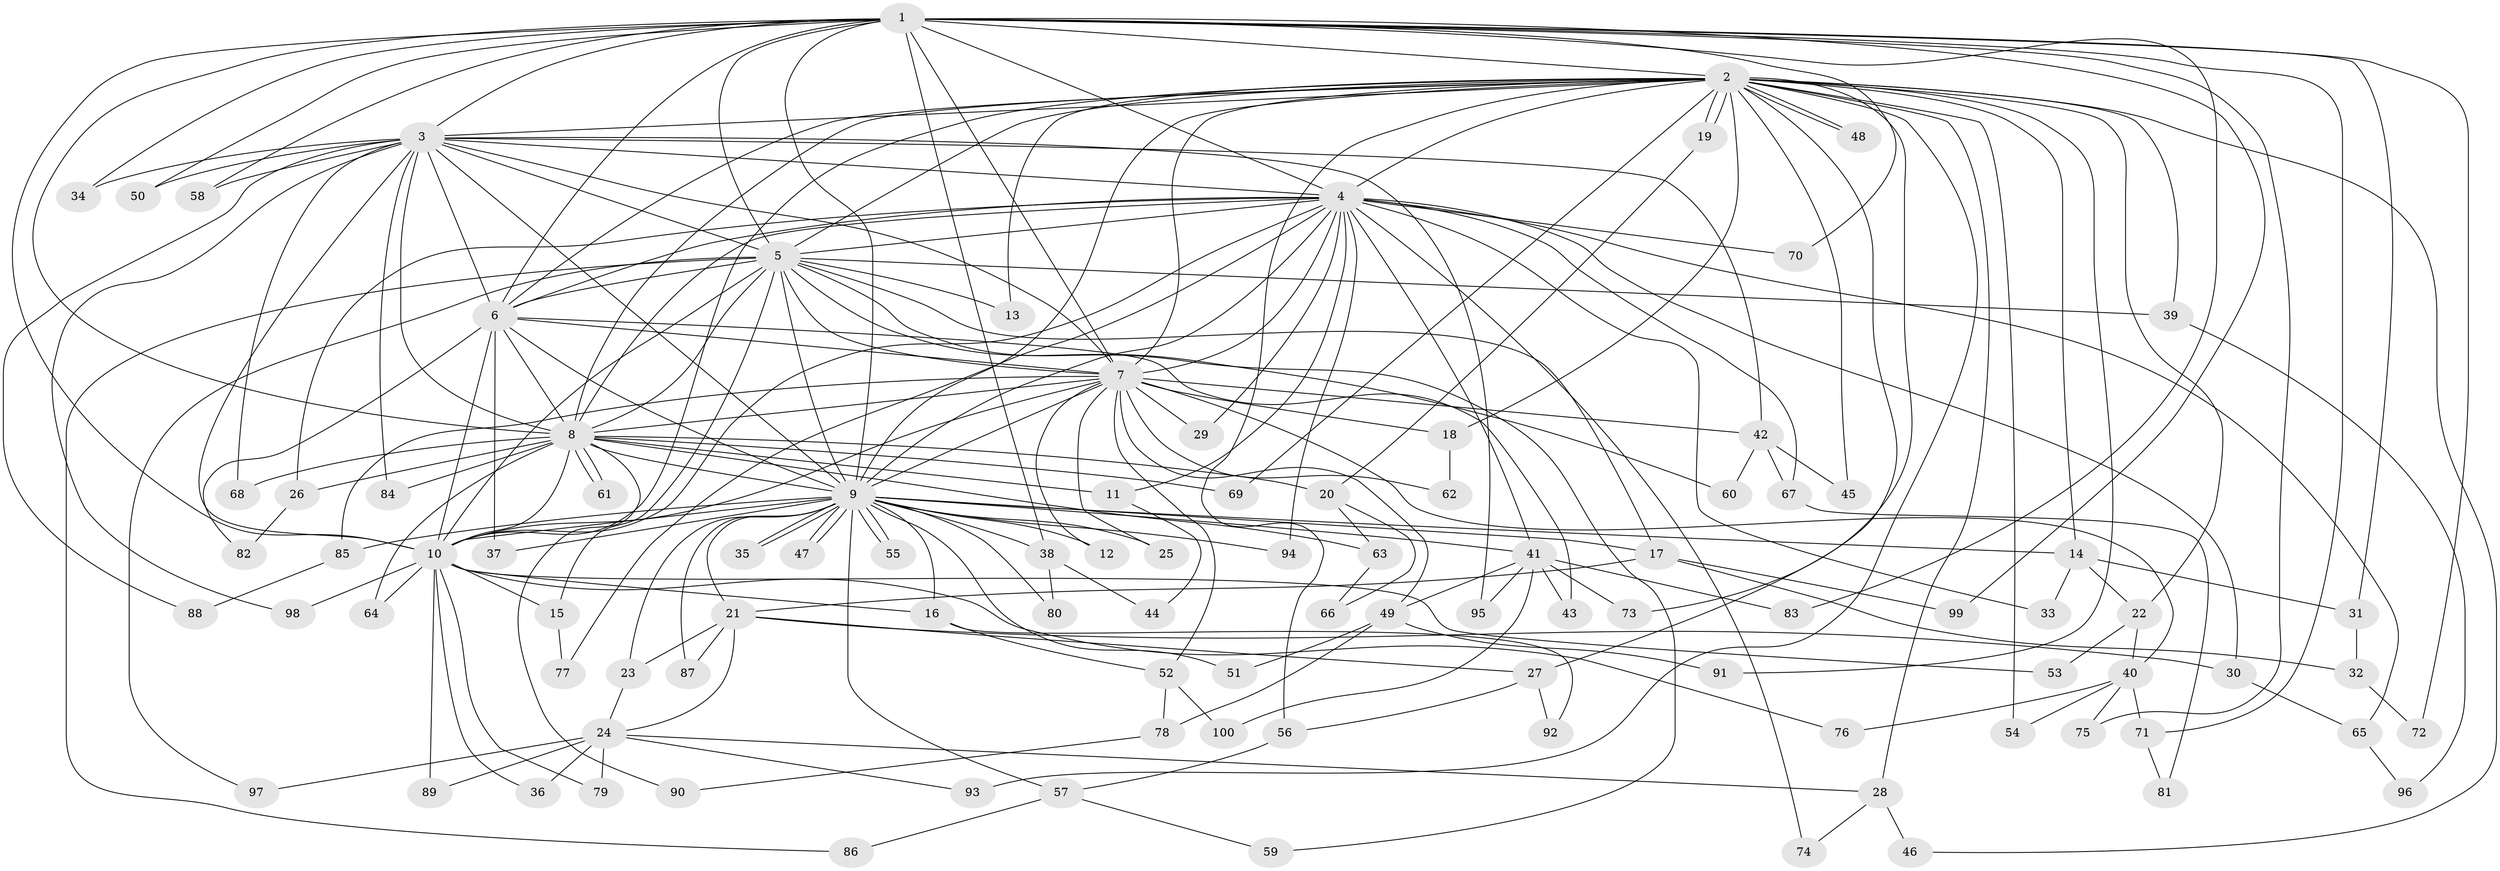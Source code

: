 // Generated by graph-tools (version 1.1) at 2025/38/02/21/25 10:38:53]
// undirected, 100 vertices, 225 edges
graph export_dot {
graph [start="1"]
  node [color=gray90,style=filled];
  1;
  2;
  3;
  4;
  5;
  6;
  7;
  8;
  9;
  10;
  11;
  12;
  13;
  14;
  15;
  16;
  17;
  18;
  19;
  20;
  21;
  22;
  23;
  24;
  25;
  26;
  27;
  28;
  29;
  30;
  31;
  32;
  33;
  34;
  35;
  36;
  37;
  38;
  39;
  40;
  41;
  42;
  43;
  44;
  45;
  46;
  47;
  48;
  49;
  50;
  51;
  52;
  53;
  54;
  55;
  56;
  57;
  58;
  59;
  60;
  61;
  62;
  63;
  64;
  65;
  66;
  67;
  68;
  69;
  70;
  71;
  72;
  73;
  74;
  75;
  76;
  77;
  78;
  79;
  80;
  81;
  82;
  83;
  84;
  85;
  86;
  87;
  88;
  89;
  90;
  91;
  92;
  93;
  94;
  95;
  96;
  97;
  98;
  99;
  100;
  1 -- 2;
  1 -- 3;
  1 -- 4;
  1 -- 5;
  1 -- 6;
  1 -- 7;
  1 -- 8;
  1 -- 9;
  1 -- 10;
  1 -- 31;
  1 -- 34;
  1 -- 38;
  1 -- 50;
  1 -- 58;
  1 -- 70;
  1 -- 71;
  1 -- 72;
  1 -- 75;
  1 -- 83;
  1 -- 99;
  2 -- 3;
  2 -- 4;
  2 -- 5;
  2 -- 6;
  2 -- 7;
  2 -- 8;
  2 -- 9;
  2 -- 10;
  2 -- 13;
  2 -- 14;
  2 -- 18;
  2 -- 19;
  2 -- 19;
  2 -- 22;
  2 -- 27;
  2 -- 28;
  2 -- 39;
  2 -- 45;
  2 -- 46;
  2 -- 48;
  2 -- 48;
  2 -- 54;
  2 -- 56;
  2 -- 69;
  2 -- 73;
  2 -- 91;
  2 -- 93;
  3 -- 4;
  3 -- 5;
  3 -- 6;
  3 -- 7;
  3 -- 8;
  3 -- 9;
  3 -- 10;
  3 -- 34;
  3 -- 42;
  3 -- 50;
  3 -- 58;
  3 -- 68;
  3 -- 84;
  3 -- 88;
  3 -- 95;
  3 -- 98;
  4 -- 5;
  4 -- 6;
  4 -- 7;
  4 -- 8;
  4 -- 9;
  4 -- 10;
  4 -- 11;
  4 -- 26;
  4 -- 29;
  4 -- 30;
  4 -- 33;
  4 -- 41;
  4 -- 65;
  4 -- 67;
  4 -- 70;
  4 -- 74;
  4 -- 77;
  4 -- 94;
  5 -- 6;
  5 -- 7;
  5 -- 8;
  5 -- 9;
  5 -- 10;
  5 -- 13;
  5 -- 15;
  5 -- 17;
  5 -- 39;
  5 -- 59;
  5 -- 60;
  5 -- 86;
  5 -- 97;
  6 -- 7;
  6 -- 8;
  6 -- 9;
  6 -- 10;
  6 -- 37;
  6 -- 43;
  6 -- 82;
  7 -- 8;
  7 -- 9;
  7 -- 10;
  7 -- 12;
  7 -- 18;
  7 -- 25;
  7 -- 29;
  7 -- 40;
  7 -- 42;
  7 -- 49;
  7 -- 52;
  7 -- 62;
  7 -- 85;
  8 -- 9;
  8 -- 10;
  8 -- 11;
  8 -- 20;
  8 -- 26;
  8 -- 61;
  8 -- 61;
  8 -- 63;
  8 -- 64;
  8 -- 68;
  8 -- 69;
  8 -- 84;
  8 -- 90;
  9 -- 10;
  9 -- 12;
  9 -- 14;
  9 -- 16;
  9 -- 17;
  9 -- 21;
  9 -- 23;
  9 -- 25;
  9 -- 35;
  9 -- 35;
  9 -- 37;
  9 -- 38;
  9 -- 41;
  9 -- 47;
  9 -- 47;
  9 -- 51;
  9 -- 55;
  9 -- 55;
  9 -- 57;
  9 -- 80;
  9 -- 85;
  9 -- 87;
  9 -- 94;
  10 -- 15;
  10 -- 16;
  10 -- 36;
  10 -- 53;
  10 -- 64;
  10 -- 76;
  10 -- 79;
  10 -- 89;
  10 -- 98;
  11 -- 44;
  14 -- 22;
  14 -- 31;
  14 -- 33;
  15 -- 77;
  16 -- 52;
  16 -- 92;
  17 -- 21;
  17 -- 32;
  17 -- 99;
  18 -- 62;
  19 -- 20;
  20 -- 63;
  20 -- 66;
  21 -- 23;
  21 -- 24;
  21 -- 27;
  21 -- 30;
  21 -- 87;
  22 -- 40;
  22 -- 53;
  23 -- 24;
  24 -- 28;
  24 -- 36;
  24 -- 79;
  24 -- 89;
  24 -- 93;
  24 -- 97;
  26 -- 82;
  27 -- 56;
  27 -- 92;
  28 -- 46;
  28 -- 74;
  30 -- 65;
  31 -- 32;
  32 -- 72;
  38 -- 44;
  38 -- 80;
  39 -- 96;
  40 -- 54;
  40 -- 71;
  40 -- 75;
  40 -- 76;
  41 -- 43;
  41 -- 49;
  41 -- 73;
  41 -- 83;
  41 -- 95;
  41 -- 100;
  42 -- 45;
  42 -- 60;
  42 -- 67;
  49 -- 51;
  49 -- 78;
  49 -- 91;
  52 -- 78;
  52 -- 100;
  56 -- 57;
  57 -- 59;
  57 -- 86;
  63 -- 66;
  65 -- 96;
  67 -- 81;
  71 -- 81;
  78 -- 90;
  85 -- 88;
}
